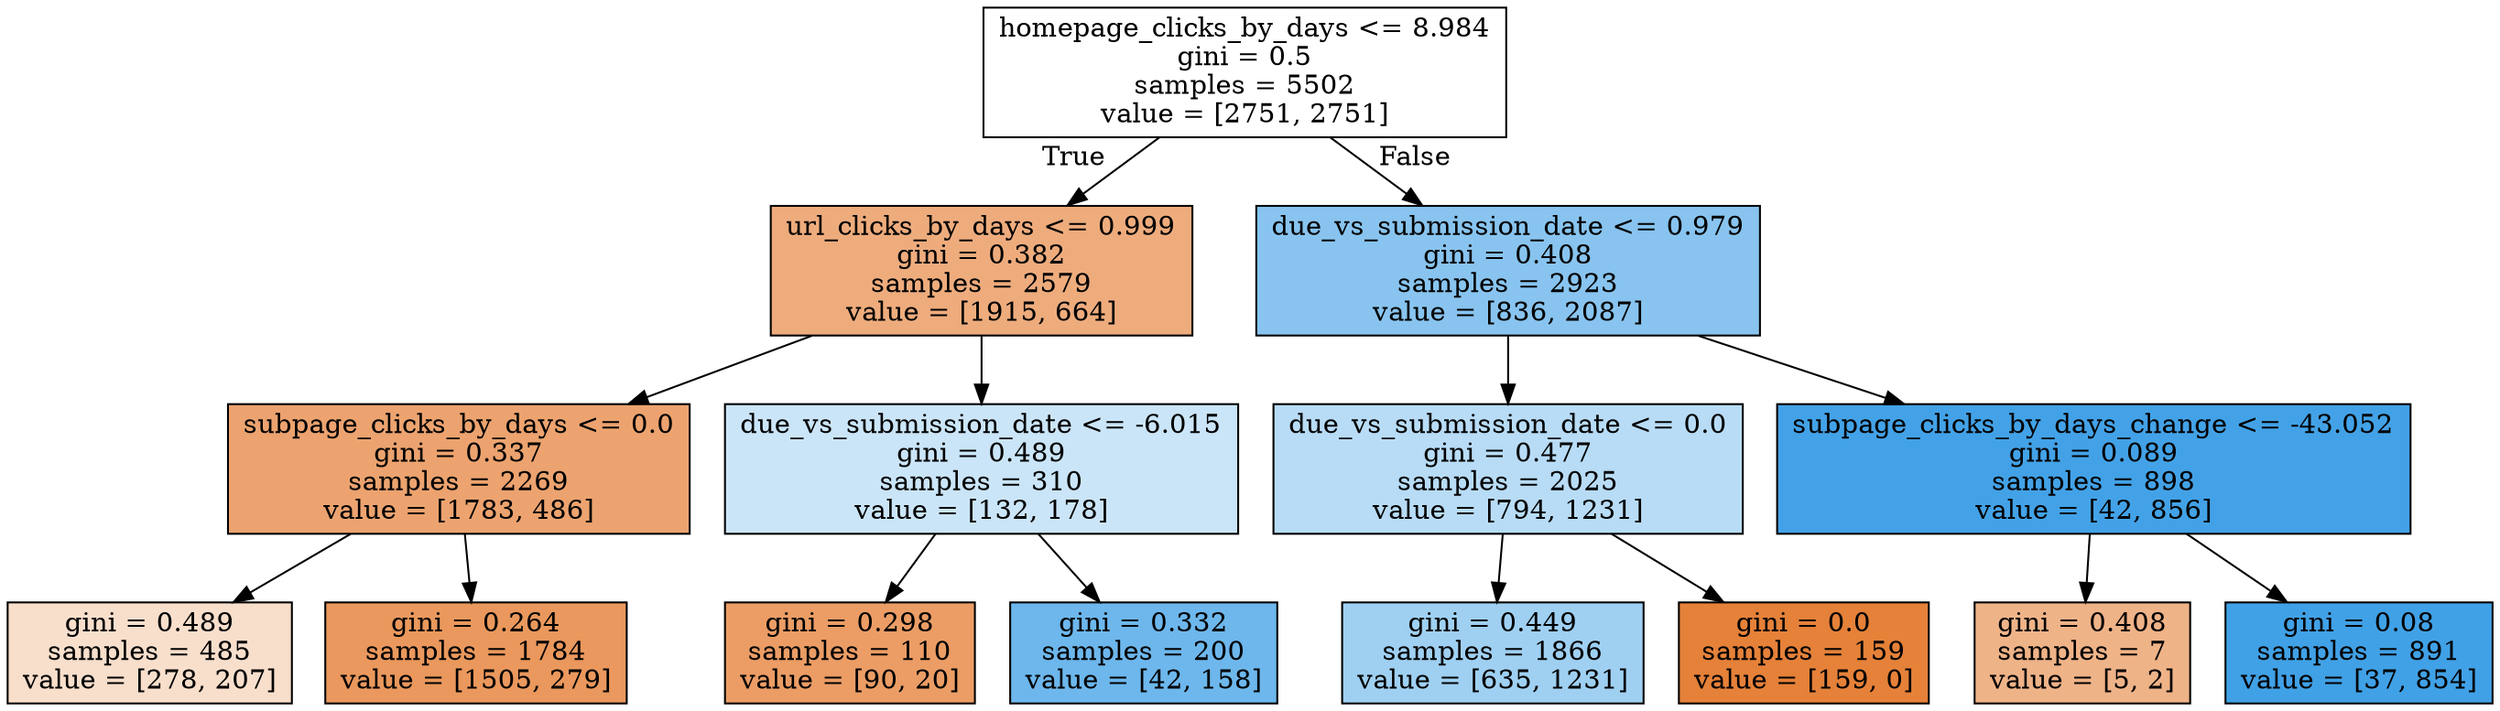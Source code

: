 digraph Tree {
node [shape=box, style="filled", color="black"] ;
0 [label="homepage_clicks_by_days <= 8.984\ngini = 0.5\nsamples = 5502\nvalue = [2751, 2751]", fillcolor="#e5813900"] ;
1 [label="url_clicks_by_days <= 0.999\ngini = 0.382\nsamples = 2579\nvalue = [1915, 664]", fillcolor="#e58139a7"] ;
0 -> 1 [labeldistance=2.5, labelangle=45, headlabel="True"] ;
2 [label="subpage_clicks_by_days <= 0.0\ngini = 0.337\nsamples = 2269\nvalue = [1783, 486]", fillcolor="#e58139b9"] ;
1 -> 2 ;
3 [label="gini = 0.489\nsamples = 485\nvalue = [278, 207]", fillcolor="#e5813941"] ;
2 -> 3 ;
4 [label="gini = 0.264\nsamples = 1784\nvalue = [1505, 279]", fillcolor="#e58139d0"] ;
2 -> 4 ;
5 [label="due_vs_submission_date <= -6.015\ngini = 0.489\nsamples = 310\nvalue = [132, 178]", fillcolor="#399de542"] ;
1 -> 5 ;
6 [label="gini = 0.298\nsamples = 110\nvalue = [90, 20]", fillcolor="#e58139c6"] ;
5 -> 6 ;
7 [label="gini = 0.332\nsamples = 200\nvalue = [42, 158]", fillcolor="#399de5bb"] ;
5 -> 7 ;
8 [label="due_vs_submission_date <= 0.979\ngini = 0.408\nsamples = 2923\nvalue = [836, 2087]", fillcolor="#399de599"] ;
0 -> 8 [labeldistance=2.5, labelangle=-45, headlabel="False"] ;
9 [label="due_vs_submission_date <= 0.0\ngini = 0.477\nsamples = 2025\nvalue = [794, 1231]", fillcolor="#399de55b"] ;
8 -> 9 ;
10 [label="gini = 0.449\nsamples = 1866\nvalue = [635, 1231]", fillcolor="#399de57b"] ;
9 -> 10 ;
11 [label="gini = 0.0\nsamples = 159\nvalue = [159, 0]", fillcolor="#e58139ff"] ;
9 -> 11 ;
12 [label="subpage_clicks_by_days_change <= -43.052\ngini = 0.089\nsamples = 898\nvalue = [42, 856]", fillcolor="#399de5f2"] ;
8 -> 12 ;
13 [label="gini = 0.408\nsamples = 7\nvalue = [5, 2]", fillcolor="#e5813999"] ;
12 -> 13 ;
14 [label="gini = 0.08\nsamples = 891\nvalue = [37, 854]", fillcolor="#399de5f4"] ;
12 -> 14 ;
}